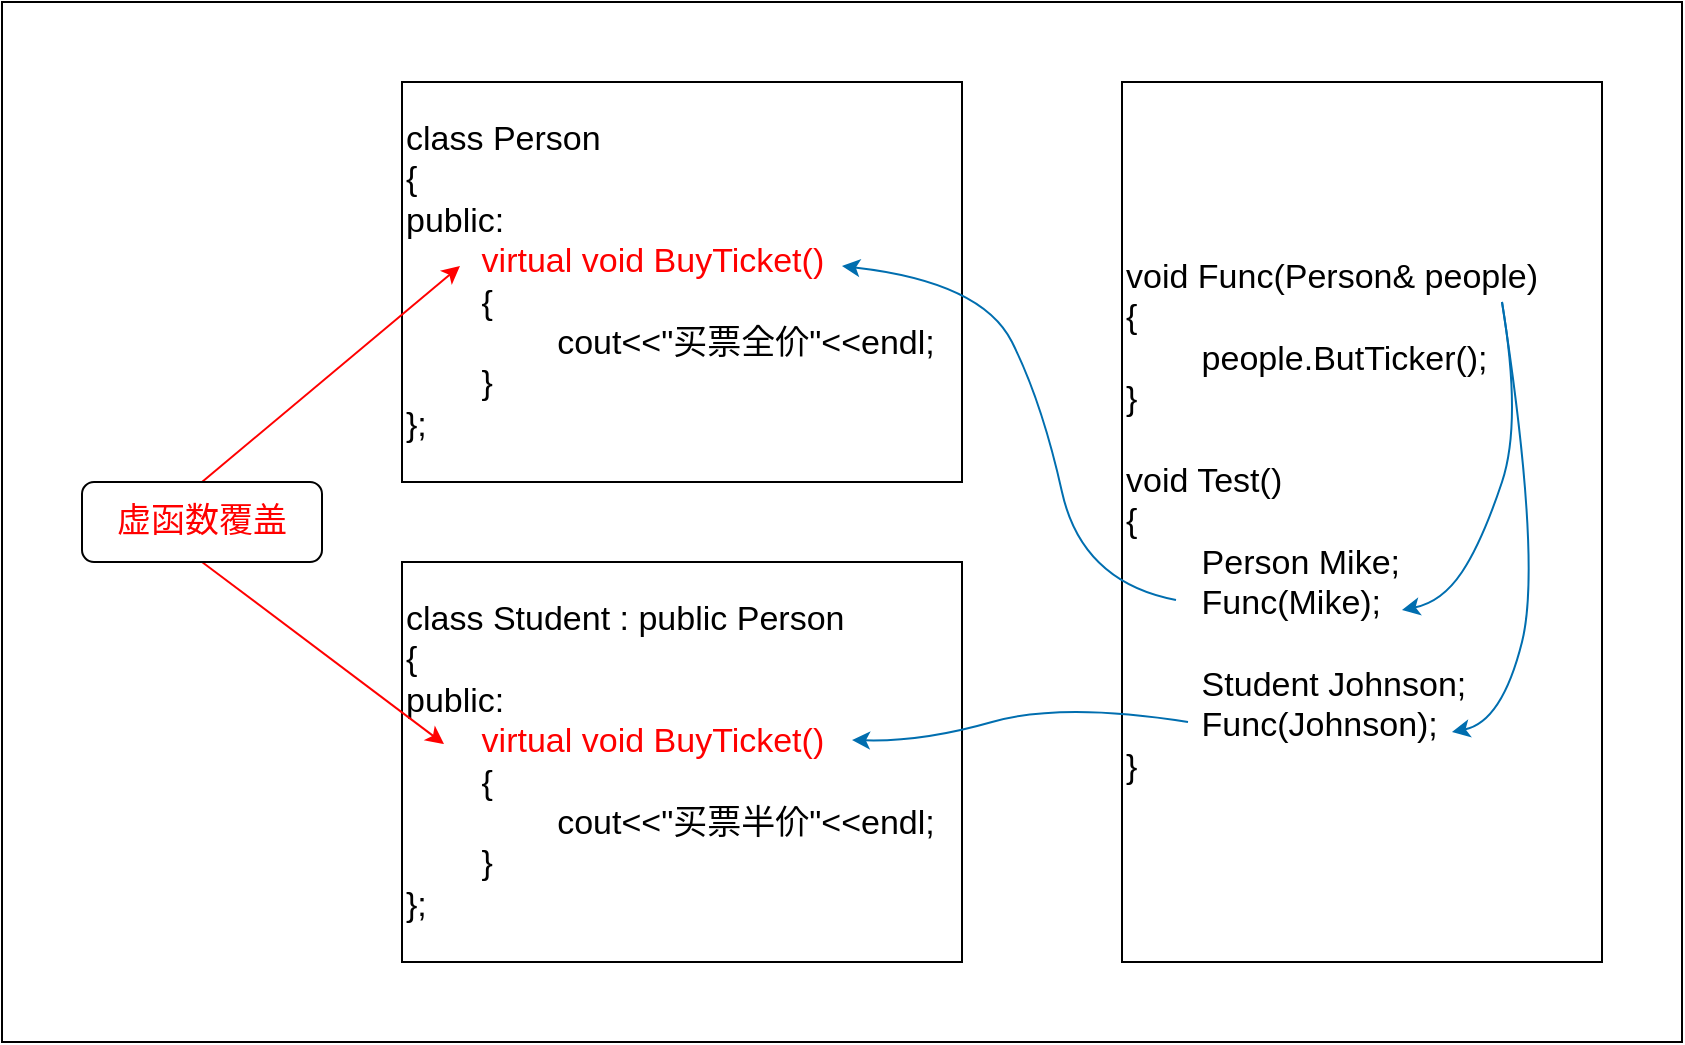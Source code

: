 <mxfile>
    <diagram id="Gy39ps_iEgOLy7eid7lE" name="Page-1">
        <mxGraphModel dx="2126" dy="979" grid="1" gridSize="10" guides="1" tooltips="1" connect="1" arrows="1" fold="1" page="1" pageScale="1" pageWidth="850" pageHeight="1100" math="0" shadow="0">
            <root>
                <mxCell id="0"/>
                <mxCell id="1" parent="0"/>
                <mxCell id="14" value="" style="rounded=0;whiteSpace=wrap;html=1;" parent="1" vertex="1">
                    <mxGeometry x="-40" y="40" width="840" height="520" as="geometry"/>
                </mxCell>
                <mxCell id="2" value="&lt;font style=&quot;font-size: 17px;&quot;&gt;class Person&lt;br&gt;{&lt;br&gt;public:&lt;br&gt;&lt;font color=&quot;#ff0000&quot;&gt;&lt;span style=&quot;white-space: pre;&quot;&gt;&#9;&lt;/span&gt;virtual void BuyTicket()&lt;br&gt;&lt;/font&gt;&lt;span style=&quot;white-space: pre;&quot;&gt;&#9;&lt;/span&gt;{&lt;br&gt;&lt;span style=&quot;white-space: pre;&quot;&gt;&#9;&lt;/span&gt;&lt;span style=&quot;white-space: pre;&quot;&gt;&#9;&lt;/span&gt;cout&amp;lt;&amp;lt;&quot;买票全价&quot;&amp;lt;&amp;lt;endl;&lt;br&gt;&lt;span style=&quot;white-space: pre;&quot;&gt;&#9;&lt;/span&gt;}&lt;br&gt;};&lt;/font&gt;" style="rounded=0;whiteSpace=wrap;html=1;align=left;" parent="1" vertex="1">
                    <mxGeometry x="160" y="80" width="280" height="200" as="geometry"/>
                </mxCell>
                <mxCell id="3" value="&lt;font style=&quot;font-size: 17px;&quot;&gt;class Student : public Person&lt;br&gt;{&lt;br&gt;public:&lt;br&gt;&lt;font color=&quot;#ff0000&quot;&gt;&lt;span style=&quot;white-space: pre;&quot;&gt;&#9;&lt;/span&gt;virtual void BuyTicket()&lt;br&gt;&lt;/font&gt;&lt;span style=&quot;white-space: pre;&quot;&gt;&#9;&lt;/span&gt;{&lt;br&gt;&lt;span style=&quot;white-space: pre;&quot;&gt;&#9;&lt;/span&gt;&lt;span style=&quot;white-space: pre;&quot;&gt;&#9;&lt;/span&gt;cout&amp;lt;&amp;lt;&quot;买票半价&quot;&amp;lt;&amp;lt;endl;&lt;br&gt;&lt;span style=&quot;white-space: pre;&quot;&gt;&#9;&lt;/span&gt;}&lt;br&gt;};&lt;/font&gt;" style="rounded=0;whiteSpace=wrap;html=1;align=left;" parent="1" vertex="1">
                    <mxGeometry x="160" y="320" width="280" height="200" as="geometry"/>
                </mxCell>
                <mxCell id="4" value="&lt;font style=&quot;font-size: 17px;&quot;&gt;void Func(Person&amp;amp; people)&lt;br&gt;{&lt;br&gt;&lt;span style=&quot;white-space: pre;&quot;&gt;&#9;&lt;/span&gt;people.ButTicker();&lt;br&gt;}&lt;br&gt;&lt;br&gt;void Test()&lt;br&gt;{&lt;br&gt;&lt;span style=&quot;white-space: pre;&quot;&gt;&#9;&lt;/span&gt;Person Mike;&lt;br&gt;&lt;span style=&quot;white-space: pre;&quot;&gt;&#9;&lt;/span&gt;Func(Mike);&lt;br&gt;&lt;br&gt;&lt;span style=&quot;white-space: pre;&quot;&gt;&#9;&lt;/span&gt;Student Johnson;&lt;br&gt;&lt;span style=&quot;white-space: pre;&quot;&gt;&#9;&lt;/span&gt;Func(Johnson);&lt;br&gt;}&lt;/font&gt;" style="rounded=0;whiteSpace=wrap;html=1;fontSize=15;align=left;" parent="1" vertex="1">
                    <mxGeometry x="520" y="80" width="240" height="440" as="geometry"/>
                </mxCell>
                <mxCell id="5" value="" style="endArrow=classic;html=1;fontSize=17;exitX=0.5;exitY=0;exitDx=0;exitDy=0;strokeColor=#FF0000;" parent="1" source="8" edge="1">
                    <mxGeometry width="50" height="50" relative="1" as="geometry">
                        <mxPoint x="40" y="280" as="sourcePoint"/>
                        <mxPoint x="189" y="172" as="targetPoint"/>
                    </mxGeometry>
                </mxCell>
                <mxCell id="6" value="" style="endArrow=classic;html=1;fontSize=17;exitX=0.5;exitY=1;exitDx=0;exitDy=0;strokeColor=#FF0000;" parent="1" source="8" edge="1">
                    <mxGeometry width="50" height="50" relative="1" as="geometry">
                        <mxPoint x="40" y="320" as="sourcePoint"/>
                        <mxPoint x="181" y="411" as="targetPoint"/>
                    </mxGeometry>
                </mxCell>
                <mxCell id="8" value="&lt;font color=&quot;#ff0000&quot;&gt;虚函数覆盖&lt;/font&gt;" style="rounded=1;whiteSpace=wrap;html=1;fontSize=17;" parent="1" vertex="1">
                    <mxGeometry y="280" width="120" height="40" as="geometry"/>
                </mxCell>
                <mxCell id="9" value="" style="curved=1;endArrow=classic;html=1;strokeColor=#006EAF;fillColor=#1ba1e2;" parent="1" edge="1">
                    <mxGeometry width="50" height="50" relative="1" as="geometry">
                        <mxPoint x="710" y="190" as="sourcePoint"/>
                        <mxPoint x="660" y="344" as="targetPoint"/>
                        <Array as="points">
                            <mxPoint x="720" y="250"/>
                            <mxPoint x="700" y="310"/>
                            <mxPoint x="680" y="340"/>
                        </Array>
                    </mxGeometry>
                </mxCell>
                <mxCell id="10" value="" style="curved=1;endArrow=classic;html=1;strokeColor=#006EAF;fillColor=#1ba1e2;" parent="1" edge="1">
                    <mxGeometry width="50" height="50" relative="1" as="geometry">
                        <mxPoint x="710" y="190" as="sourcePoint"/>
                        <mxPoint x="685" y="405" as="targetPoint"/>
                        <Array as="points">
                            <mxPoint x="730" y="320"/>
                            <mxPoint x="710" y="400"/>
                        </Array>
                    </mxGeometry>
                </mxCell>
                <mxCell id="11" value="" style="curved=1;endArrow=classic;html=1;strokeColor=#006EAF;fillColor=#1ba1e2;" parent="1" edge="1">
                    <mxGeometry width="50" height="50" relative="1" as="geometry">
                        <mxPoint x="547" y="339" as="sourcePoint"/>
                        <mxPoint x="380" y="172" as="targetPoint"/>
                        <Array as="points">
                            <mxPoint x="500" y="330"/>
                            <mxPoint x="480" y="240"/>
                            <mxPoint x="450" y="180"/>
                        </Array>
                    </mxGeometry>
                </mxCell>
                <mxCell id="13" value="" style="curved=1;endArrow=classic;html=1;strokeColor=#006EAF;fillColor=#1ba1e2;" parent="1" edge="1">
                    <mxGeometry width="50" height="50" relative="1" as="geometry">
                        <mxPoint x="553" y="400" as="sourcePoint"/>
                        <mxPoint x="385" y="409" as="targetPoint"/>
                        <Array as="points">
                            <mxPoint x="490" y="390"/>
                            <mxPoint x="420" y="410"/>
                        </Array>
                    </mxGeometry>
                </mxCell>
            </root>
        </mxGraphModel>
    </diagram>
</mxfile>